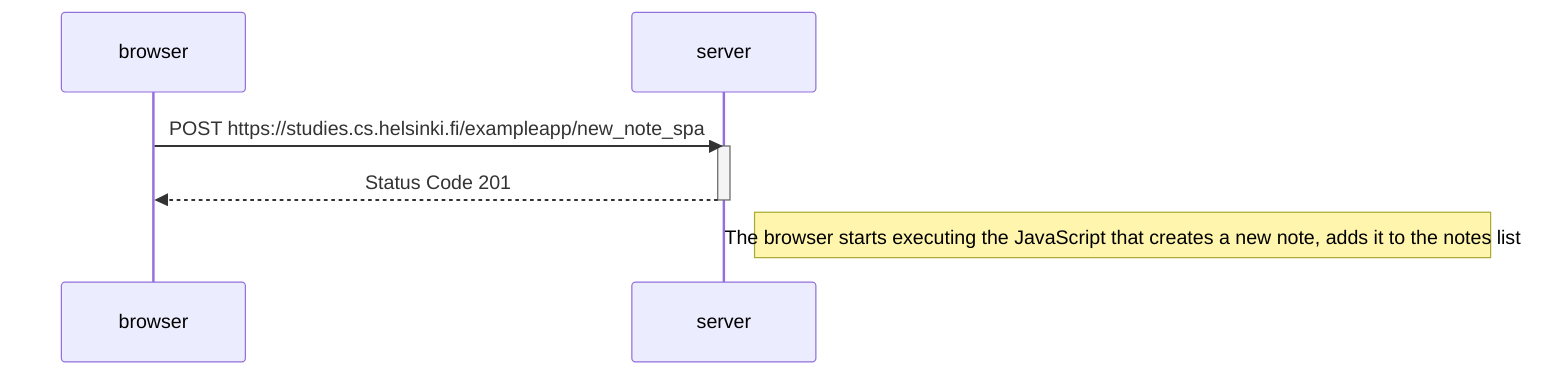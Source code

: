 sequenceDiagram
    participant browser
    participant server

    browser->>server: POST https://studies.cs.helsinki.fi/exampleapp/new_note_spa
    activate server
    server-->>browser: Status Code 201
    deactivate server

    Note right of server: The browser starts executing the JavaScript that creates a new note, adds it to the notes list